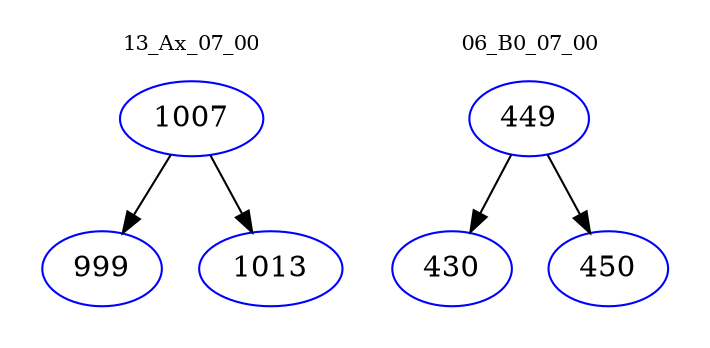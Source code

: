 digraph{
subgraph cluster_0 {
color = white
label = "13_Ax_07_00";
fontsize=10;
T0_1007 [label="1007", color="blue"]
T0_1007 -> T0_999 [color="black"]
T0_999 [label="999", color="blue"]
T0_1007 -> T0_1013 [color="black"]
T0_1013 [label="1013", color="blue"]
}
subgraph cluster_1 {
color = white
label = "06_B0_07_00";
fontsize=10;
T1_449 [label="449", color="blue"]
T1_449 -> T1_430 [color="black"]
T1_430 [label="430", color="blue"]
T1_449 -> T1_450 [color="black"]
T1_450 [label="450", color="blue"]
}
}

